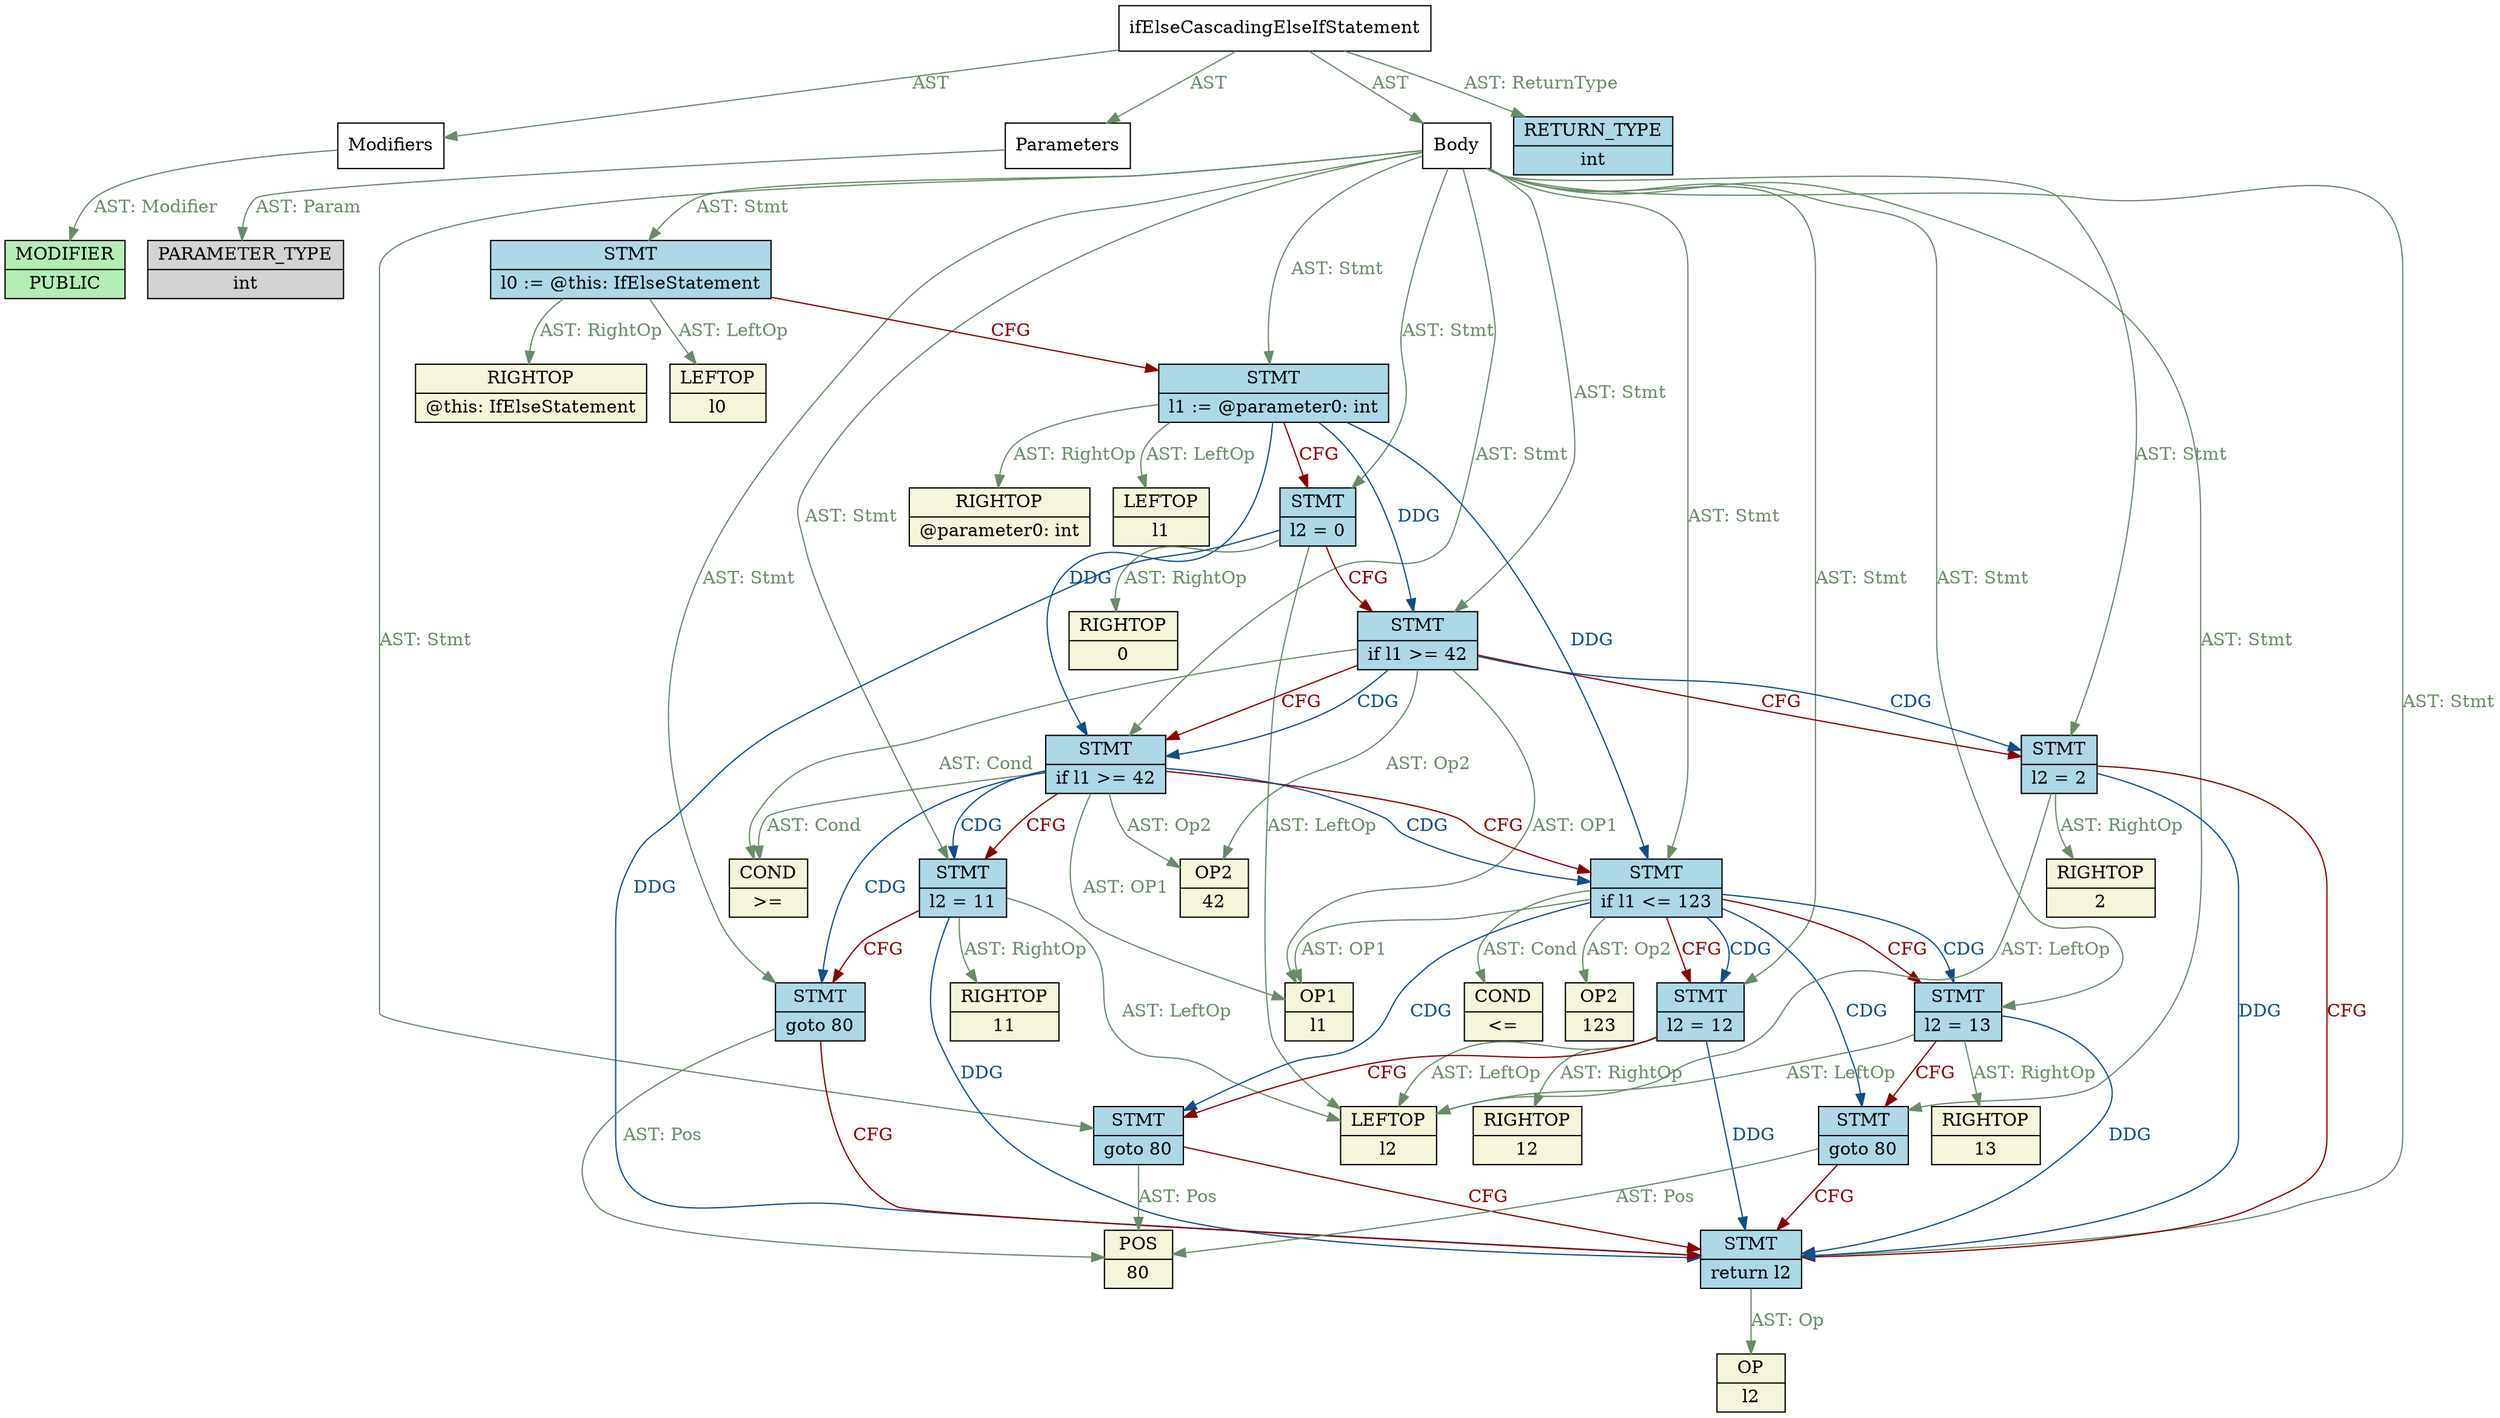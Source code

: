 digraph CPG {
	rankdir=TB;
	node [style=filled, shape=record];
	edge [style=filled]	"-1394233825" [label=ifElseCascadingElseIfStatement, fillcolor="white"];
	"866062017" [label=Modifiers, fillcolor="white"];
	"679255763" [label=Parameters, fillcolor="white"];
	"2034796059" [label=Body, fillcolor="white"];
	"-2059221936" [label="{<f0> MODIFIER | <f1> PUBLIC}", fillcolor="darkseagreen2"];
	"242610529" [label="{<f0> PARAMETER_TYPE | <f1> int}", fillcolor="lightgray"];
	"1140995040" [label="{<f0> STMT | <f1> l0 := @this: IfElseStatement}", fillcolor="lightblue"];
	"279699695" [label="{<f0> LEFTOP | <f1> l0}", fillcolor="beige"];
	"443193635" [label="{<f0> RIGHTOP | <f1> @this: IfElseStatement}", fillcolor="beige"];
	"-548386514" [label="{<f0> STMT | <f1> l1 := @parameter0: int}", fillcolor="lightblue"];
	"279699726" [label="{<f0> LEFTOP | <f1> l1}", fillcolor="beige"];
	"-581805002" [label="{<f0> RIGHTOP | <f1> @parameter0: int}", fillcolor="beige"];
	"-936378801" [label="{<f0> STMT | <f1> l2 = 0}", fillcolor="lightblue"];
	"279699757" [label="{<f0> LEFTOP | <f1> l2}", fillcolor="beige"];
	"989450056" [label="{<f0> RIGHTOP | <f1> 0}", fillcolor="beige"];
	"-1944625618" [label="{<f0> STMT | <f1> if l1 &gt;= 42}", fillcolor="lightblue"];
	"1278360681" [label="{<f0> OP1 | <f1> l1}", fillcolor="beige"];
	"972044481" [label="{<f0> COND | <f1>  &gt;= }", fillcolor="beige"];
	"931727514" [label="{<f0> OP2 | <f1> 42}", fillcolor="beige"];
	"945301815" [label="{<f0> STMT | <f1> if l1 &gt;= 42}", fillcolor="lightblue"];
	"-759059080" [label="{<f0> STMT | <f1> l2 = 11}", fillcolor="lightblue"];
	"989497176" [label="{<f0> RIGHTOP | <f1> 11}", fillcolor="beige"];
	"-1240805314" [label="{<f0> STMT | <f1> goto 80}", fillcolor="lightblue"];
	"1433723145" [label="{<f0> POS | <f1> 80}", fillcolor="beige"];
	"548666218" [label="{<f0> STMT | <f1> if l1 &lt;= 123}", fillcolor="lightblue"];
	"971984899" [label="{<f0> COND | <f1>  &lt;= }", fillcolor="beige"];
	"933185382" [label="{<f0> OP2 | <f1> 123}", fillcolor="beige"];
	"68869103" [label="{<f0> STMT | <f1> l2 = 12}", fillcolor="lightblue"];
	"989497207" [label="{<f0> RIGHTOP | <f1> 12}", fillcolor="beige"];
	"-1313017387" [label="{<f0> STMT | <f1> goto 80}", fillcolor="lightblue"];
	"-422954557" [label="{<f0> STMT | <f1> l2 = 13}", fillcolor="lightblue"];
	"989497238" [label="{<f0> RIGHTOP | <f1> 13}", fillcolor="beige"];
	"-1335946944" [label="{<f0> STMT | <f1> goto 80}", fillcolor="lightblue"];
	"-1551859521" [label="{<f0> STMT | <f1> l2 = 2}", fillcolor="lightblue"];
	"989450118" [label="{<f0> RIGHTOP | <f1> 2}", fillcolor="beige"];
	"-948419419" [label="{<f0> STMT | <f1> return l2}", fillcolor="lightblue"];
	"2012851007" [label="{<f0> OP | <f1> l2}", fillcolor="beige"];
	"34353057" [label="{<f0> RETURN_TYPE | <f1> int}", fillcolor="lightblue"];
	"-1394233825" -> "866062017"[label="AST", color="darkseagreen4", fontcolor="darkseagreen4"];
	"-1394233825" -> "679255763"[label="AST", color="darkseagreen4", fontcolor="darkseagreen4"];
	"-1394233825" -> "2034796059"[label="AST", color="darkseagreen4", fontcolor="darkseagreen4"];
	"866062017" -> "-2059221936"[label="AST: Modifier", color="darkseagreen4", fontcolor="darkseagreen4"];
	"679255763" -> "242610529"[label="AST: Param", color="darkseagreen4", fontcolor="darkseagreen4"];
	"2034796059" -> "1140995040"[label="AST: Stmt", color="darkseagreen4", fontcolor="darkseagreen4"];
	"1140995040" -> "279699695"[label="AST: LeftOp", color="darkseagreen4", fontcolor="darkseagreen4"];
	"1140995040" -> "443193635"[label="AST: RightOp", color="darkseagreen4", fontcolor="darkseagreen4"];
	"2034796059" -> "-548386514"[label="AST: Stmt", color="darkseagreen4", fontcolor="darkseagreen4"];
	"-548386514" -> "279699726"[label="AST: LeftOp", color="darkseagreen4", fontcolor="darkseagreen4"];
	"-548386514" -> "-581805002"[label="AST: RightOp", color="darkseagreen4", fontcolor="darkseagreen4"];
	"2034796059" -> "-936378801"[label="AST: Stmt", color="darkseagreen4", fontcolor="darkseagreen4"];
	"-936378801" -> "279699757"[label="AST: LeftOp", color="darkseagreen4", fontcolor="darkseagreen4"];
	"-936378801" -> "989450056"[label="AST: RightOp", color="darkseagreen4", fontcolor="darkseagreen4"];
	"2034796059" -> "-1944625618"[label="AST: Stmt", color="darkseagreen4", fontcolor="darkseagreen4"];
	"-1944625618" -> "1278360681"[label="AST: OP1", color="darkseagreen4", fontcolor="darkseagreen4"];
	"-1944625618" -> "972044481"[label="AST: Cond", color="darkseagreen4", fontcolor="darkseagreen4"];
	"-1944625618" -> "931727514"[label="AST: Op2", color="darkseagreen4", fontcolor="darkseagreen4"];
	"2034796059" -> "945301815"[label="AST: Stmt", color="darkseagreen4", fontcolor="darkseagreen4"];
	"945301815" -> "1278360681"[label="AST: OP1", color="darkseagreen4", fontcolor="darkseagreen4"];
	"945301815" -> "972044481"[label="AST: Cond", color="darkseagreen4", fontcolor="darkseagreen4"];
	"945301815" -> "931727514"[label="AST: Op2", color="darkseagreen4", fontcolor="darkseagreen4"];
	"2034796059" -> "-759059080"[label="AST: Stmt", color="darkseagreen4", fontcolor="darkseagreen4"];
	"-759059080" -> "279699757"[label="AST: LeftOp", color="darkseagreen4", fontcolor="darkseagreen4"];
	"-759059080" -> "989497176"[label="AST: RightOp", color="darkseagreen4", fontcolor="darkseagreen4"];
	"2034796059" -> "-1240805314"[label="AST: Stmt", color="darkseagreen4", fontcolor="darkseagreen4"];
	"-1240805314" -> "1433723145"[label="AST: Pos", color="darkseagreen4", fontcolor="darkseagreen4"];
	"2034796059" -> "548666218"[label="AST: Stmt", color="darkseagreen4", fontcolor="darkseagreen4"];
	"548666218" -> "1278360681"[label="AST: OP1", color="darkseagreen4", fontcolor="darkseagreen4"];
	"548666218" -> "971984899"[label="AST: Cond", color="darkseagreen4", fontcolor="darkseagreen4"];
	"548666218" -> "933185382"[label="AST: Op2", color="darkseagreen4", fontcolor="darkseagreen4"];
	"2034796059" -> "68869103"[label="AST: Stmt", color="darkseagreen4", fontcolor="darkseagreen4"];
	"68869103" -> "279699757"[label="AST: LeftOp", color="darkseagreen4", fontcolor="darkseagreen4"];
	"68869103" -> "989497207"[label="AST: RightOp", color="darkseagreen4", fontcolor="darkseagreen4"];
	"2034796059" -> "-1313017387"[label="AST: Stmt", color="darkseagreen4", fontcolor="darkseagreen4"];
	"-1313017387" -> "1433723145"[label="AST: Pos", color="darkseagreen4", fontcolor="darkseagreen4"];
	"2034796059" -> "-422954557"[label="AST: Stmt", color="darkseagreen4", fontcolor="darkseagreen4"];
	"-422954557" -> "279699757"[label="AST: LeftOp", color="darkseagreen4", fontcolor="darkseagreen4"];
	"-422954557" -> "989497238"[label="AST: RightOp", color="darkseagreen4", fontcolor="darkseagreen4"];
	"2034796059" -> "-1335946944"[label="AST: Stmt", color="darkseagreen4", fontcolor="darkseagreen4"];
	"-1335946944" -> "1433723145"[label="AST: Pos", color="darkseagreen4", fontcolor="darkseagreen4"];
	"2034796059" -> "-1551859521"[label="AST: Stmt", color="darkseagreen4", fontcolor="darkseagreen4"];
	"-1551859521" -> "279699757"[label="AST: LeftOp", color="darkseagreen4", fontcolor="darkseagreen4"];
	"-1551859521" -> "989450118"[label="AST: RightOp", color="darkseagreen4", fontcolor="darkseagreen4"];
	"2034796059" -> "-948419419"[label="AST: Stmt", color="darkseagreen4", fontcolor="darkseagreen4"];
	"-948419419" -> "2012851007"[label="AST: Op", color="darkseagreen4", fontcolor="darkseagreen4"];
	"-1394233825" -> "34353057"[label="AST: ReturnType", color="darkseagreen4", fontcolor="darkseagreen4"];
	"1140995040" -> "-548386514"[label="CFG", color="darkred", fontcolor="darkred"];
	"-548386514" -> "-936378801"[label="CFG", color="darkred", fontcolor="darkred"];
	"-936378801" -> "-1944625618"[label="CFG", color="darkred", fontcolor="darkred"];
	"-1944625618" -> "945301815"[label="CFG", color="darkred", fontcolor="darkred"];
	"-1944625618" -> "-1551859521"[label="CFG", color="darkred", fontcolor="darkred"];
	"945301815" -> "-759059080"[label="CFG", color="darkred", fontcolor="darkred"];
	"945301815" -> "548666218"[label="CFG", color="darkred", fontcolor="darkred"];
	"-759059080" -> "-1240805314"[label="CFG", color="darkred", fontcolor="darkred"];
	"-1240805314" -> "-948419419"[label="CFG", color="darkred", fontcolor="darkred"];
	"548666218" -> "68869103"[label="CFG", color="darkred", fontcolor="darkred"];
	"548666218" -> "-422954557"[label="CFG", color="darkred", fontcolor="darkred"];
	"68869103" -> "-1313017387"[label="CFG", color="darkred", fontcolor="darkred"];
	"-1313017387" -> "-948419419"[label="CFG", color="darkred", fontcolor="darkred"];
	"-422954557" -> "-1335946944"[label="CFG", color="darkred", fontcolor="darkred"];
	"-1335946944" -> "-948419419"[label="CFG", color="darkred", fontcolor="darkred"];
	"-1551859521" -> "-948419419"[label="CFG", color="darkred", fontcolor="darkred"];
	"-1944625618" -> "945301815"[label="CDG", color="dodgerblue4", fontcolor="dodgerblue4"];
	"945301815" -> "-759059080"[label="CDG", color="dodgerblue4", fontcolor="dodgerblue4"];
	"945301815" -> "-1240805314"[label="CDG", color="dodgerblue4", fontcolor="dodgerblue4"];
	"945301815" -> "548666218"[label="CDG", color="dodgerblue4", fontcolor="dodgerblue4"];
	"548666218" -> "68869103"[label="CDG", color="dodgerblue4", fontcolor="dodgerblue4"];
	"548666218" -> "-1313017387"[label="CDG", color="dodgerblue4", fontcolor="dodgerblue4"];
	"548666218" -> "-422954557"[label="CDG", color="dodgerblue4", fontcolor="dodgerblue4"];
	"548666218" -> "-1335946944"[label="CDG", color="dodgerblue4", fontcolor="dodgerblue4"];
	"-1944625618" -> "-1551859521"[label="CDG", color="dodgerblue4", fontcolor="dodgerblue4"];
	"-548386514" -> "945301815"[label="DDG", color="dodgerblue4", fontcolor="dodgerblue4"];
	"-548386514" -> "548666218"[label="DDG", color="dodgerblue4", fontcolor="dodgerblue4"];
	"-422954557" -> "-948419419"[label="DDG", color="dodgerblue4", fontcolor="dodgerblue4"];
	"-1551859521" -> "-948419419"[label="DDG", color="dodgerblue4", fontcolor="dodgerblue4"];
	"-759059080" -> "-948419419"[label="DDG", color="dodgerblue4", fontcolor="dodgerblue4"];
	"68869103" -> "-948419419"[label="DDG", color="dodgerblue4", fontcolor="dodgerblue4"];
	"-936378801" -> "-948419419"[label="DDG", color="dodgerblue4", fontcolor="dodgerblue4"];
	"-548386514" -> "-1944625618"[label="DDG", color="dodgerblue4", fontcolor="dodgerblue4"];
}
